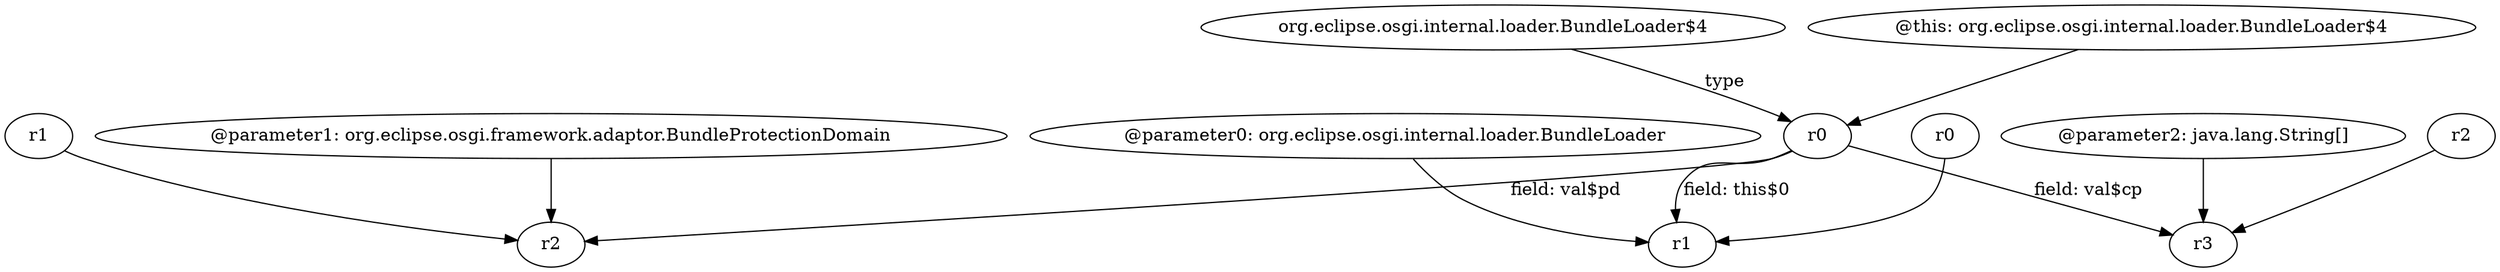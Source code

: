 digraph g {
0[label="r0"]
1[label="r2"]
0->1[label="field: val$pd"]
2[label="r0"]
3[label="r1"]
2->3[label=""]
4[label="@parameter0: org.eclipse.osgi.internal.loader.BundleLoader"]
4->3[label=""]
5[label="@parameter2: java.lang.String[]"]
6[label="r3"]
5->6[label=""]
7[label="org.eclipse.osgi.internal.loader.BundleLoader$4"]
7->0[label="type"]
8[label="r1"]
8->1[label=""]
9[label="r2"]
9->6[label=""]
0->6[label="field: val$cp"]
10[label="@parameter1: org.eclipse.osgi.framework.adaptor.BundleProtectionDomain"]
10->1[label=""]
11[label="@this: org.eclipse.osgi.internal.loader.BundleLoader$4"]
11->0[label=""]
0->3[label="field: this$0"]
}